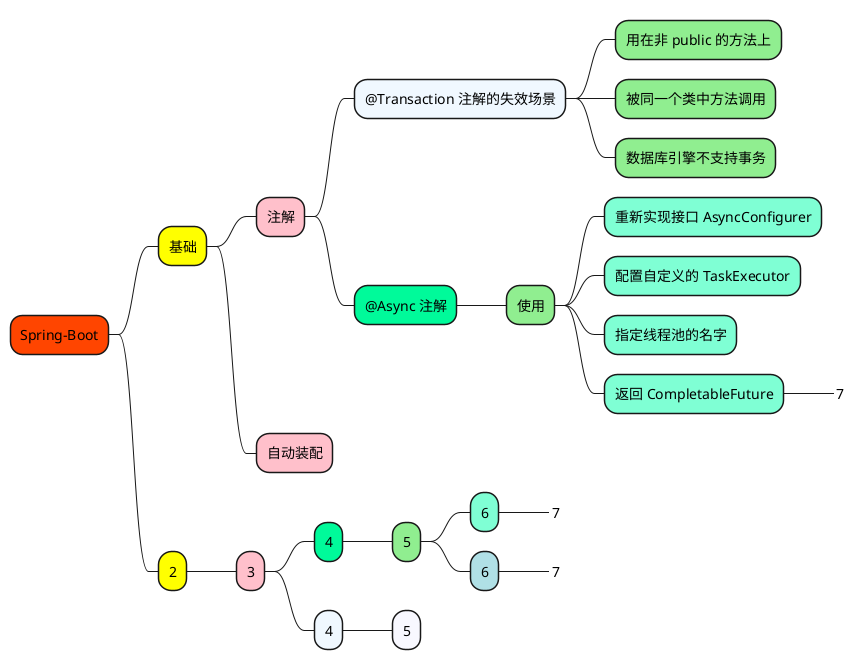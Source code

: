 @startmindmap

+[#OrangeRed] Spring-Boot

++[#yellow] 基础

+++[#Pink] 注解

++++[#AliceBlue] @Transaction 注解的失效场景
+++++[#LightGreen] 用在非 public 的方法上
+++++[#LightGreen] 被同一个类中方法调用
+++++[#LightGreen] 数据库引擎不支持事务

++++[#MediumSpringGreen] @Async 注解
+++++[#LightGreen] 使用
++++++[#Aquamarine] 重新实现接口 AsyncConfigurer
++++++[#Aquamarine] 配置自定义的 TaskExecutor
++++++[#Aquamarine] 指定线程池的名字
++++++[#Aquamarine] 返回 CompletableFuture
+++++++[#Aquamarine]_ 7


+++[#Pink] 自动装配


++[#yellow] 2

+++[#Pink] 3

++++[#MediumSpringGreen] 4
+++++[#LightGreen] 5
++++++[#Aquamarine] 6
+++++++[#Aquamarine]_ 7
++++++[#PowderBlue] 6
+++++++[#PowderBlue]_ 7
++++[#AliceBlue] 4
+++++[#GhostWhite] 5


@endmindmap